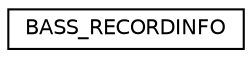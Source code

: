 digraph "Graphical Class Hierarchy"
{
 // LATEX_PDF_SIZE
  edge [fontname="Helvetica",fontsize="10",labelfontname="Helvetica",labelfontsize="10"];
  node [fontname="Helvetica",fontsize="10",shape=record];
  rankdir="LR";
  Node0 [label="BASS_RECORDINFO",height=0.2,width=0.4,color="black", fillcolor="white", style="filled",URL="$struct_b_a_s_s___r_e_c_o_r_d_i_n_f_o.html",tooltip=" "];
}
